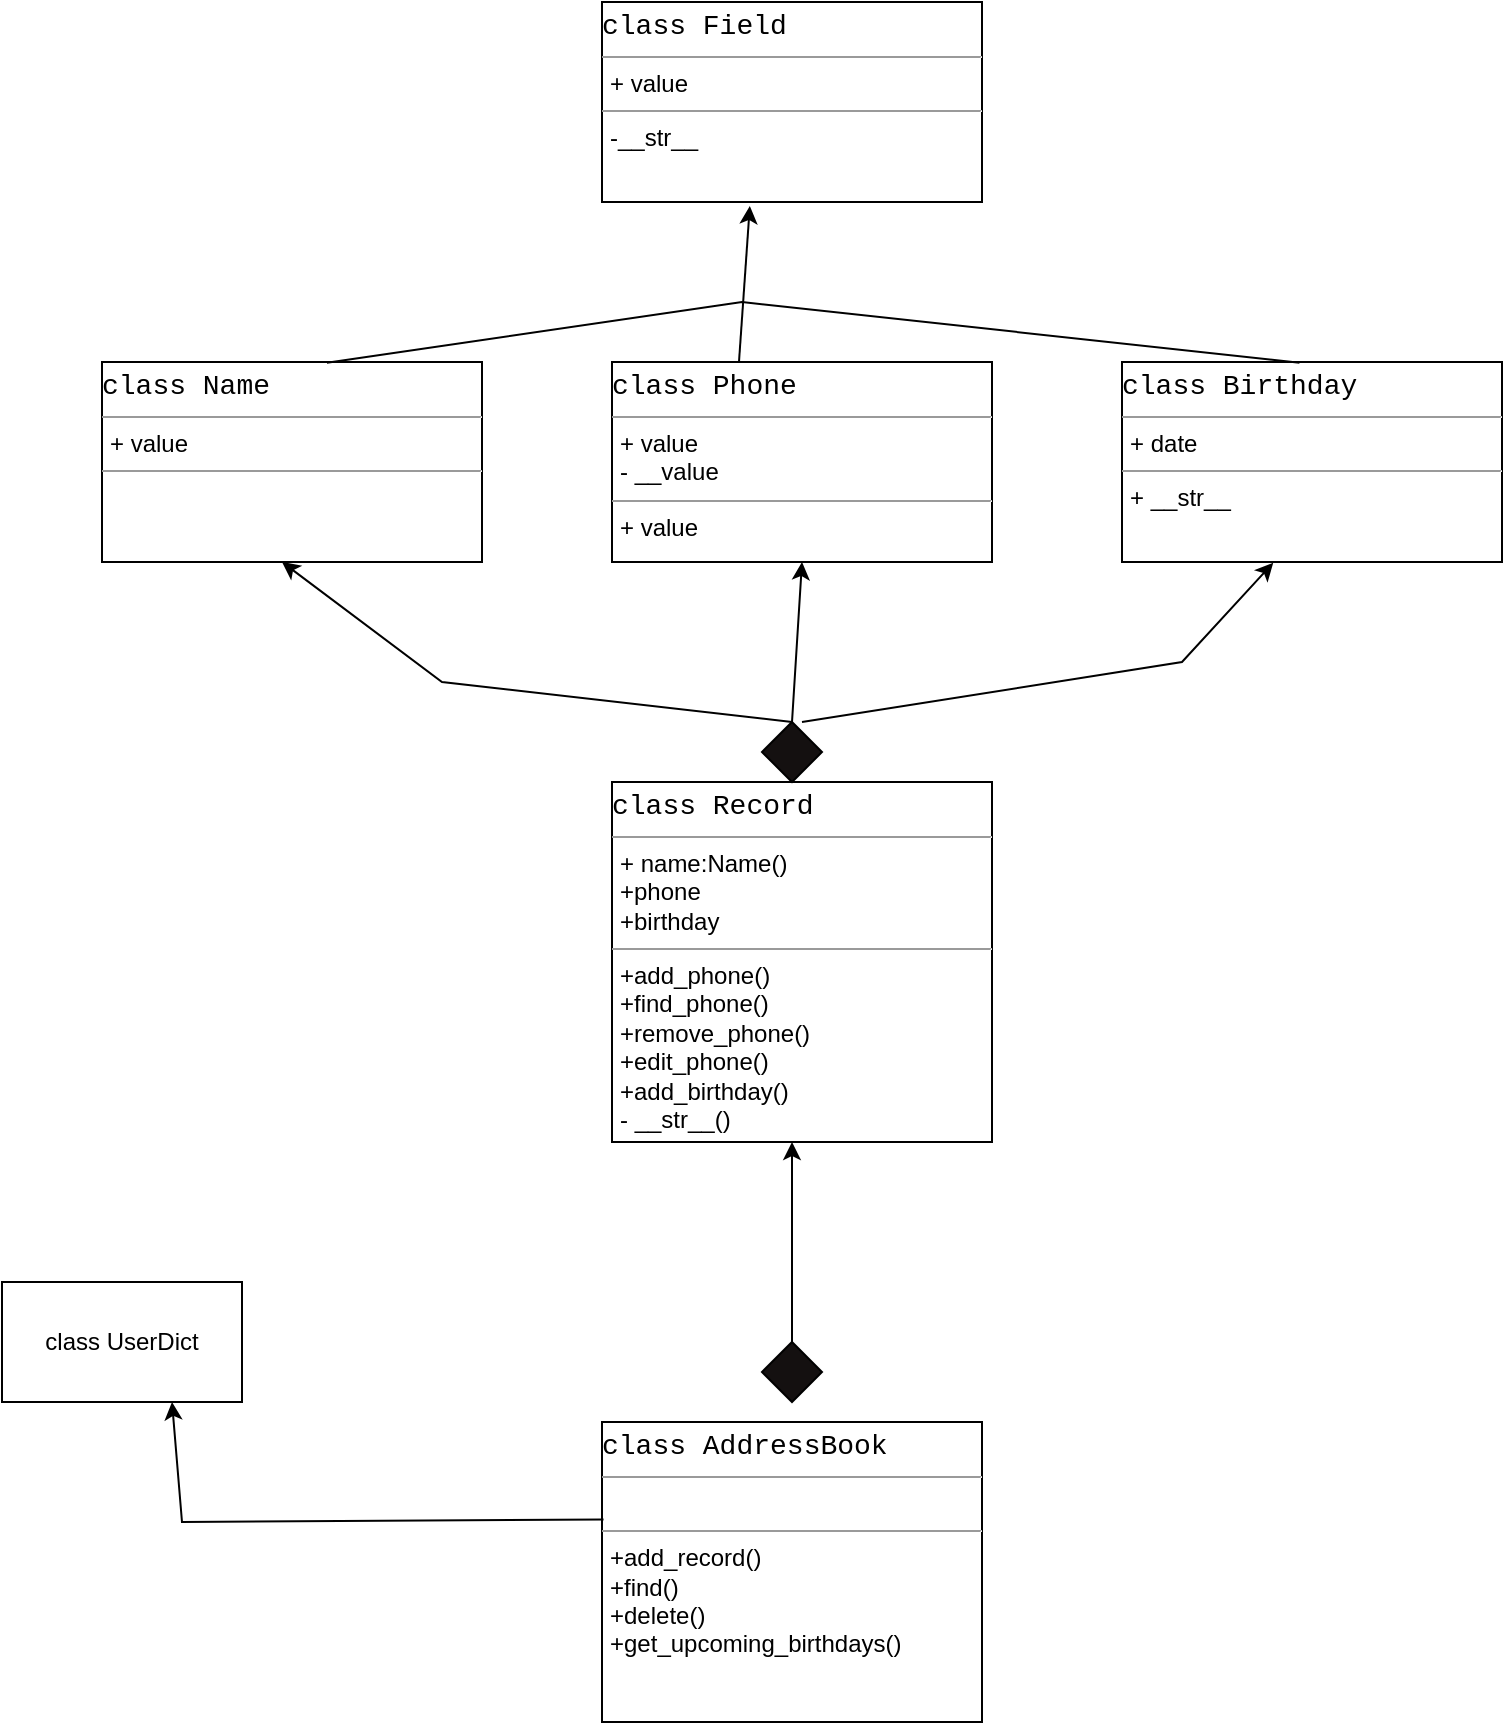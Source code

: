 <mxfile version="24.2.9" type="device">
  <diagram name="Page-1" id="c4acf3e9-155e-7222-9cf6-157b1a14988f">
    <mxGraphModel dx="1050" dy="522" grid="1" gridSize="10" guides="1" tooltips="1" connect="1" arrows="1" fold="1" page="1" pageScale="1" pageWidth="850" pageHeight="1100" background="none" math="0" shadow="0">
      <root>
        <mxCell id="0" />
        <mxCell id="1" parent="0" />
        <mxCell id="5d2195bd80daf111-15" value="&lt;p style=&quot;text-align: left; margin: 4px 0px 0px;&quot;&gt;&lt;font face=&quot;Consolas, Courier New, monospace&quot;&gt;&lt;span style=&quot;font-size: 14px; white-space-collapse: preserve;&quot;&gt;class Field&lt;/span&gt;&lt;/font&gt;&lt;/p&gt;&lt;hr size=&quot;1&quot;&gt;&lt;p style=&quot;margin:0px;margin-left:4px;&quot;&gt;+ value&lt;br&gt;&lt;/p&gt;&lt;hr size=&quot;1&quot;&gt;&lt;p style=&quot;margin:0px;margin-left:4px;&quot;&gt;-__str__&lt;/p&gt;" style="verticalAlign=top;align=left;overflow=fill;fontSize=12;fontFamily=Helvetica;html=1;rounded=0;shadow=0;comic=0;labelBackgroundColor=none;strokeWidth=1" parent="1" vertex="1">
          <mxGeometry x="330" y="40" width="190" height="100" as="geometry" />
        </mxCell>
        <mxCell id="0LOMEroEy92tTTKYbsVd-2" value="&lt;p style=&quot;text-align: left; margin: 4px 0px 0px;&quot;&gt;&lt;font face=&quot;Consolas, Courier New, monospace&quot;&gt;&lt;span style=&quot;font-size: 14px; white-space-collapse: preserve;&quot;&gt;class Name&lt;/span&gt;&lt;/font&gt;&lt;/p&gt;&lt;hr size=&quot;1&quot;&gt;&lt;p style=&quot;margin:0px;margin-left:4px;&quot;&gt;+ value&lt;br&gt;&lt;/p&gt;&lt;hr size=&quot;1&quot;&gt;&lt;p style=&quot;margin:0px;margin-left:4px;&quot;&gt;&lt;br&gt;&lt;/p&gt;" style="verticalAlign=top;align=left;overflow=fill;fontSize=12;fontFamily=Helvetica;html=1;rounded=0;shadow=0;comic=0;labelBackgroundColor=none;strokeWidth=1" vertex="1" parent="1">
          <mxGeometry x="80" y="220" width="190" height="100" as="geometry" />
        </mxCell>
        <mxCell id="0LOMEroEy92tTTKYbsVd-3" value="&lt;p style=&quot;text-align: left; margin: 4px 0px 0px;&quot;&gt;&lt;font face=&quot;Consolas, Courier New, monospace&quot;&gt;&lt;span style=&quot;font-size: 14px; white-space-collapse: preserve;&quot;&gt;class Phone&lt;/span&gt;&lt;/font&gt;&lt;/p&gt;&lt;hr size=&quot;1&quot;&gt;&lt;p style=&quot;margin:0px;margin-left:4px;&quot;&gt;+ value&lt;br&gt;&lt;/p&gt;&lt;p style=&quot;margin:0px;margin-left:4px;&quot;&gt;- __value&lt;/p&gt;&lt;hr size=&quot;1&quot;&gt;&lt;p style=&quot;margin:0px;margin-left:4px;&quot;&gt;+ value&lt;/p&gt;" style="verticalAlign=top;align=left;overflow=fill;fontSize=12;fontFamily=Helvetica;html=1;rounded=0;shadow=0;comic=0;labelBackgroundColor=none;strokeWidth=1" vertex="1" parent="1">
          <mxGeometry x="335" y="220" width="190" height="100" as="geometry" />
        </mxCell>
        <mxCell id="0LOMEroEy92tTTKYbsVd-4" value="&lt;p style=&quot;text-align: left; margin: 4px 0px 0px;&quot;&gt;&lt;font face=&quot;Consolas, Courier New, monospace&quot;&gt;&lt;span style=&quot;font-size: 14px; white-space-collapse: preserve;&quot;&gt;class Birthday&lt;/span&gt;&lt;/font&gt;&lt;/p&gt;&lt;hr size=&quot;1&quot;&gt;&lt;p style=&quot;margin:0px;margin-left:4px;&quot;&gt;+ date&lt;br&gt;&lt;/p&gt;&lt;hr size=&quot;1&quot;&gt;&lt;p style=&quot;margin:0px;margin-left:4px;&quot;&gt;+ __str__&lt;/p&gt;" style="verticalAlign=top;align=left;overflow=fill;fontSize=12;fontFamily=Helvetica;html=1;rounded=0;shadow=0;comic=0;labelBackgroundColor=none;strokeWidth=1" vertex="1" parent="1">
          <mxGeometry x="590" y="220" width="190" height="100" as="geometry" />
        </mxCell>
        <mxCell id="0LOMEroEy92tTTKYbsVd-5" value="&lt;p style=&quot;text-align: left; margin: 4px 0px 0px;&quot;&gt;&lt;font face=&quot;Consolas, Courier New, monospace&quot;&gt;&lt;span style=&quot;font-size: 14px; white-space-collapse: preserve;&quot;&gt;class Record&lt;/span&gt;&lt;/font&gt;&lt;/p&gt;&lt;hr size=&quot;1&quot;&gt;&lt;p style=&quot;margin:0px;margin-left:4px;&quot;&gt;+ name:Name()&lt;br&gt;&lt;/p&gt;&lt;p style=&quot;margin:0px;margin-left:4px;&quot;&gt;+phone&lt;/p&gt;&lt;p style=&quot;margin:0px;margin-left:4px;&quot;&gt;+birthday&lt;/p&gt;&lt;hr size=&quot;1&quot;&gt;&lt;p style=&quot;margin:0px;margin-left:4px;&quot;&gt;+add_phone()&lt;/p&gt;&lt;p style=&quot;margin:0px;margin-left:4px;&quot;&gt;+find_phone()&lt;/p&gt;&lt;p style=&quot;margin:0px;margin-left:4px;&quot;&gt;+remove_phone()&lt;/p&gt;&lt;p style=&quot;margin:0px;margin-left:4px;&quot;&gt;+edit_phone()&lt;/p&gt;&lt;p style=&quot;margin:0px;margin-left:4px;&quot;&gt;+add_birthday()&lt;/p&gt;&lt;p style=&quot;margin:0px;margin-left:4px;&quot;&gt;- __str__()&lt;/p&gt;&lt;p style=&quot;margin:0px;margin-left:4px;&quot;&gt;&lt;br&gt;&lt;/p&gt;" style="verticalAlign=top;align=left;overflow=fill;fontSize=12;fontFamily=Helvetica;html=1;rounded=0;shadow=0;comic=0;labelBackgroundColor=none;strokeWidth=1" vertex="1" parent="1">
          <mxGeometry x="335" y="430" width="190" height="180" as="geometry" />
        </mxCell>
        <mxCell id="0LOMEroEy92tTTKYbsVd-6" value="" style="endArrow=classic;html=1;rounded=0;entryX=0.389;entryY=1.02;entryDx=0;entryDy=0;entryPerimeter=0;exitX=0.334;exitY=0.004;exitDx=0;exitDy=0;exitPerimeter=0;" edge="1" parent="1" source="0LOMEroEy92tTTKYbsVd-3" target="5d2195bd80daf111-15">
          <mxGeometry width="50" height="50" relative="1" as="geometry">
            <mxPoint x="400" y="210" as="sourcePoint" />
            <mxPoint x="450" y="160" as="targetPoint" />
          </mxGeometry>
        </mxCell>
        <mxCell id="0LOMEroEy92tTTKYbsVd-11" value="" style="endArrow=none;html=1;rounded=0;exitX=0.592;exitY=0.004;exitDx=0;exitDy=0;exitPerimeter=0;entryX=0.467;entryY=0.004;entryDx=0;entryDy=0;entryPerimeter=0;" edge="1" parent="1" source="0LOMEroEy92tTTKYbsVd-2" target="0LOMEroEy92tTTKYbsVd-4">
          <mxGeometry width="50" height="50" relative="1" as="geometry">
            <mxPoint x="390" y="200" as="sourcePoint" />
            <mxPoint x="410" y="180" as="targetPoint" />
            <Array as="points">
              <mxPoint x="400" y="190" />
            </Array>
          </mxGeometry>
        </mxCell>
        <mxCell id="0LOMEroEy92tTTKYbsVd-12" value="" style="rhombus;whiteSpace=wrap;html=1;strokeColor=#000000;fillColor=#141010;" vertex="1" parent="1">
          <mxGeometry x="410" y="400" width="30" height="30" as="geometry" />
        </mxCell>
        <mxCell id="0LOMEroEy92tTTKYbsVd-14" value="" style="endArrow=classic;html=1;rounded=0;entryX=0.5;entryY=1;entryDx=0;entryDy=0;" edge="1" parent="1" target="0LOMEroEy92tTTKYbsVd-3">
          <mxGeometry width="50" height="50" relative="1" as="geometry">
            <mxPoint x="425" y="400" as="sourcePoint" />
            <mxPoint x="475" y="350" as="targetPoint" />
          </mxGeometry>
        </mxCell>
        <mxCell id="0LOMEroEy92tTTKYbsVd-15" value="" style="endArrow=classic;html=1;rounded=0;entryX=0.398;entryY=1.004;entryDx=0;entryDy=0;entryPerimeter=0;" edge="1" parent="1" target="0LOMEroEy92tTTKYbsVd-4">
          <mxGeometry width="50" height="50" relative="1" as="geometry">
            <mxPoint x="430" y="400" as="sourcePoint" />
            <mxPoint x="480" y="350" as="targetPoint" />
            <Array as="points">
              <mxPoint x="620" y="370" />
            </Array>
          </mxGeometry>
        </mxCell>
        <mxCell id="0LOMEroEy92tTTKYbsVd-16" value="" style="endArrow=classic;html=1;rounded=0;exitX=0.5;exitY=0;exitDx=0;exitDy=0;" edge="1" parent="1" source="0LOMEroEy92tTTKYbsVd-12">
          <mxGeometry width="50" height="50" relative="1" as="geometry">
            <mxPoint x="120" y="370" as="sourcePoint" />
            <mxPoint x="170" y="320" as="targetPoint" />
            <Array as="points">
              <mxPoint x="250" y="380" />
            </Array>
          </mxGeometry>
        </mxCell>
        <mxCell id="0LOMEroEy92tTTKYbsVd-17" value="" style="endArrow=classic;html=1;rounded=0;" edge="1" parent="1">
          <mxGeometry width="50" height="50" relative="1" as="geometry">
            <mxPoint x="425" y="710" as="sourcePoint" />
            <mxPoint x="425" y="610" as="targetPoint" />
          </mxGeometry>
        </mxCell>
        <mxCell id="0LOMEroEy92tTTKYbsVd-18" value="&lt;p style=&quot;text-align: left; margin: 4px 0px 0px;&quot;&gt;&lt;font face=&quot;Consolas, Courier New, monospace&quot;&gt;&lt;span style=&quot;font-size: 14px; white-space-collapse: preserve;&quot;&gt;class AddressBook&lt;/span&gt;&lt;/font&gt;&lt;/p&gt;&lt;hr size=&quot;1&quot;&gt;&lt;p style=&quot;margin:0px;margin-left:4px;&quot;&gt;&lt;br&gt;&lt;/p&gt;&lt;hr size=&quot;1&quot;&gt;&lt;p style=&quot;margin:0px;margin-left:4px;&quot;&gt;+add_record()&lt;/p&gt;&lt;p style=&quot;margin:0px;margin-left:4px;&quot;&gt;+find()&lt;/p&gt;&lt;p style=&quot;margin:0px;margin-left:4px;&quot;&gt;+delete()&lt;/p&gt;&lt;p style=&quot;margin:0px;margin-left:4px;&quot;&gt;+get_upcoming_birthdays()&lt;/p&gt;&lt;p style=&quot;margin:0px;margin-left:4px;&quot;&gt;&lt;br&gt;&lt;/p&gt;&lt;p style=&quot;margin:0px;margin-left:4px;&quot;&gt;&lt;br&gt;&lt;/p&gt;" style="verticalAlign=top;align=left;overflow=fill;fontSize=12;fontFamily=Helvetica;html=1;rounded=0;shadow=0;comic=0;labelBackgroundColor=none;strokeWidth=1" vertex="1" parent="1">
          <mxGeometry x="330" y="750" width="190" height="150" as="geometry" />
        </mxCell>
        <mxCell id="0LOMEroEy92tTTKYbsVd-19" value="" style="rhombus;whiteSpace=wrap;html=1;strokeColor=#000000;fillColor=#141010;" vertex="1" parent="1">
          <mxGeometry x="410" y="710" width="30" height="30" as="geometry" />
        </mxCell>
        <mxCell id="0LOMEroEy92tTTKYbsVd-20" value="class UserDict" style="rounded=0;whiteSpace=wrap;html=1;" vertex="1" parent="1">
          <mxGeometry x="30" y="680" width="120" height="60" as="geometry" />
        </mxCell>
        <mxCell id="0LOMEroEy92tTTKYbsVd-21" value="" style="endArrow=classic;html=1;rounded=0;exitX=0.004;exitY=0.325;exitDx=0;exitDy=0;exitPerimeter=0;" edge="1" parent="1" source="0LOMEroEy92tTTKYbsVd-18">
          <mxGeometry width="50" height="50" relative="1" as="geometry">
            <mxPoint x="65" y="790" as="sourcePoint" />
            <mxPoint x="115" y="740" as="targetPoint" />
            <Array as="points">
              <mxPoint x="120" y="800" />
            </Array>
          </mxGeometry>
        </mxCell>
      </root>
    </mxGraphModel>
  </diagram>
</mxfile>
